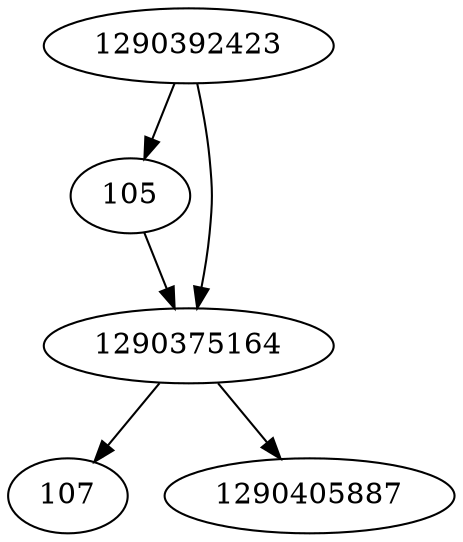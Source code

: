strict digraph  {
1290392423;
105;
107;
1290375164;
1290405887;
1290392423 -> 105;
1290392423 -> 1290375164;
105 -> 1290375164;
1290375164 -> 107;
1290375164 -> 1290405887;
}
